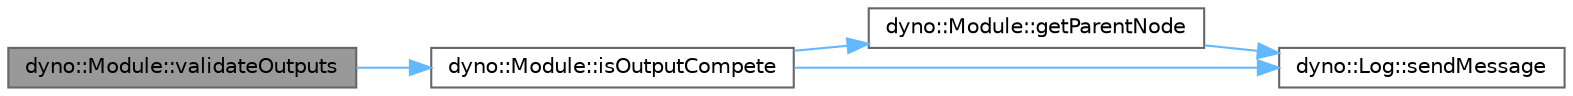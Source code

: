 digraph "dyno::Module::validateOutputs"
{
 // LATEX_PDF_SIZE
  bgcolor="transparent";
  edge [fontname=Helvetica,fontsize=10,labelfontname=Helvetica,labelfontsize=10];
  node [fontname=Helvetica,fontsize=10,shape=box,height=0.2,width=0.4];
  rankdir="LR";
  Node1 [id="Node000001",label="dyno::Module::validateOutputs",height=0.2,width=0.4,color="gray40", fillcolor="grey60", style="filled", fontcolor="black",tooltip=" "];
  Node1 -> Node2 [id="edge1_Node000001_Node000002",color="steelblue1",style="solid",tooltip=" "];
  Node2 [id="Node000002",label="dyno::Module::isOutputCompete",height=0.2,width=0.4,color="grey40", fillcolor="white", style="filled",URL="$classdyno_1_1_module.html#a5a53a1ff27547593a8358e6ab5767fa2",tooltip=" "];
  Node2 -> Node3 [id="edge2_Node000002_Node000003",color="steelblue1",style="solid",tooltip=" "];
  Node3 [id="Node000003",label="dyno::Module::getParentNode",height=0.2,width=0.4,color="grey40", fillcolor="white", style="filled",URL="$classdyno_1_1_module.html#a3e3dbcc0b37a89a0be80542fbcd85d2f",tooltip=" "];
  Node3 -> Node4 [id="edge3_Node000003_Node000004",color="steelblue1",style="solid",tooltip=" "];
  Node4 [id="Node000004",label="dyno::Log::sendMessage",height=0.2,width=0.4,color="grey40", fillcolor="white", style="filled",URL="$classdyno_1_1_log.html#ade134ff996b87eb30b5cab64bc73ad28",tooltip="Add a new message to log."];
  Node2 -> Node4 [id="edge4_Node000002_Node000004",color="steelblue1",style="solid",tooltip=" "];
}

